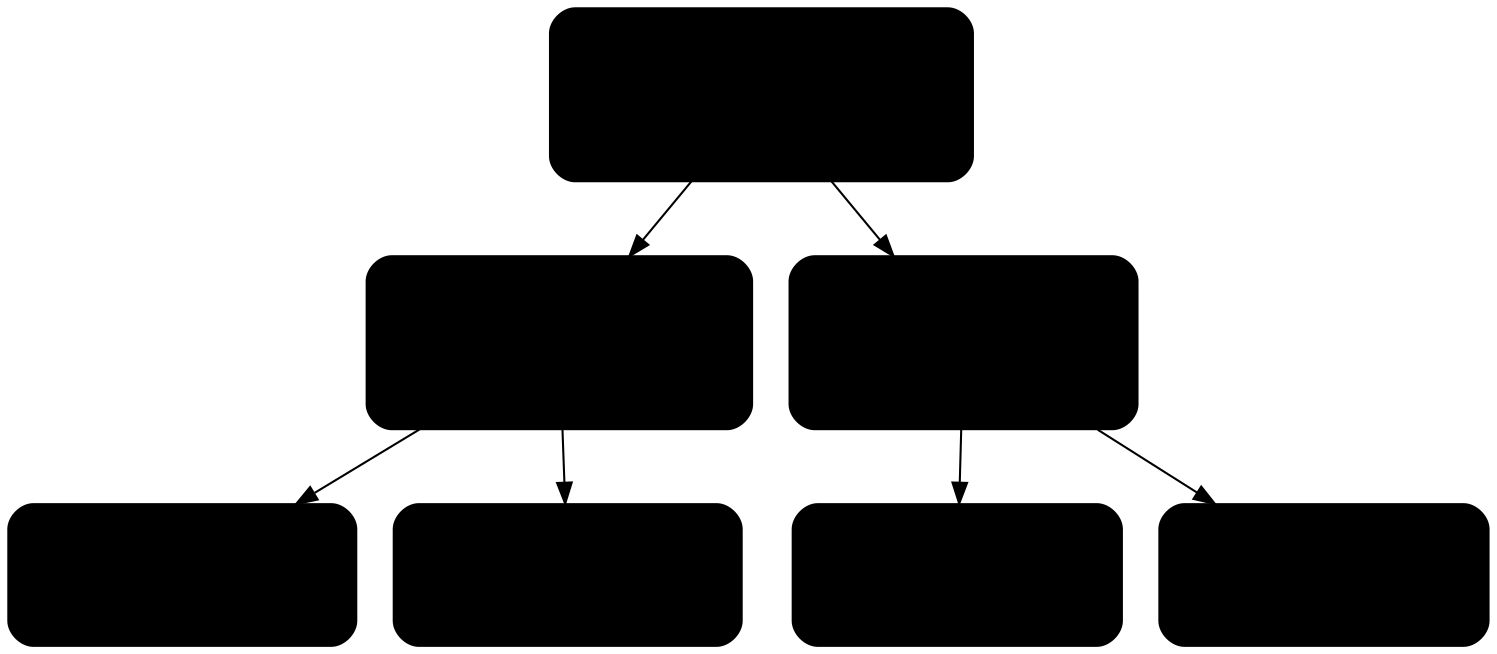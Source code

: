 digraph Tree {
node [shape=box, style="filled, rounded", color="black", fontname=helvetica] ;
edge [fontname=helvetica] ;

42 [label="f23 <= 1222\ngini = 0.75\nsamples = 400\nvalue = [120, 180, 75, 70]\nclass = 1"] ;

43 [label="f23 <= 5\ngini = 0.48\nsamples = 250\nvalue = [120, 180, 0, 0]\nclass = 1"] ;
42 -> 43 ;

44 [label="gini = 0.0\nsamples = 120\nvalue = [120, 0, 0, 0]\nclass = 0"] ;
43 -> 44 ;

45 [label="gini = 0.0\nsamples = 130\nvalue = [0, 180, 0, 0]\nclass = 1"] ;
43 -> 45 ;

46 [label="f24 <= 333\ngini = 0.47\nsamples = 150\nvalue = [0, 0, 75, 70]\nclass = 2"] ;
42 -> 46 ;

47 [label="gini = 0.0\nsamples = 75\nvalue = [0, 0, 75, 0]\nclass = 2"] ;
46 -> 47 ;

48 [label="gini = 0.0\nsamples = 75\nvalue = [0, 0, 0, 70]\nclass = 3"] ;
46 -> 48 ;
}
